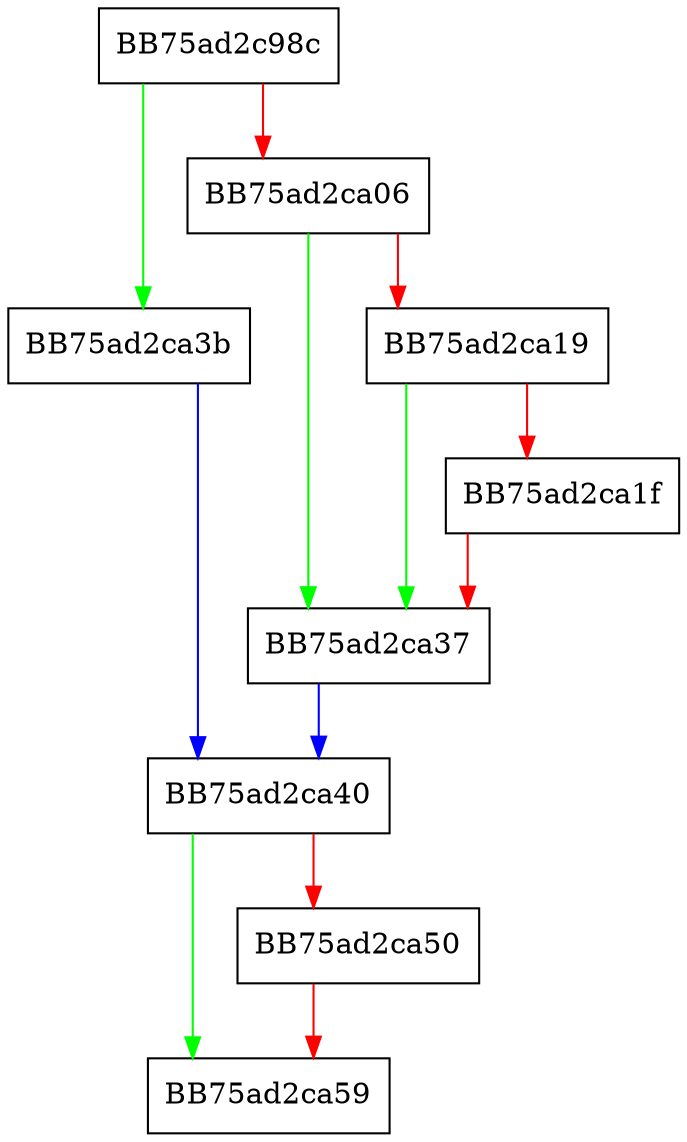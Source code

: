 digraph FfrScheduleScript {
  node [shape="box"];
  graph [splines=ortho];
  BB75ad2c98c -> BB75ad2ca3b [color="green"];
  BB75ad2c98c -> BB75ad2ca06 [color="red"];
  BB75ad2ca06 -> BB75ad2ca37 [color="green"];
  BB75ad2ca06 -> BB75ad2ca19 [color="red"];
  BB75ad2ca19 -> BB75ad2ca37 [color="green"];
  BB75ad2ca19 -> BB75ad2ca1f [color="red"];
  BB75ad2ca1f -> BB75ad2ca37 [color="red"];
  BB75ad2ca37 -> BB75ad2ca40 [color="blue"];
  BB75ad2ca3b -> BB75ad2ca40 [color="blue"];
  BB75ad2ca40 -> BB75ad2ca59 [color="green"];
  BB75ad2ca40 -> BB75ad2ca50 [color="red"];
  BB75ad2ca50 -> BB75ad2ca59 [color="red"];
}
